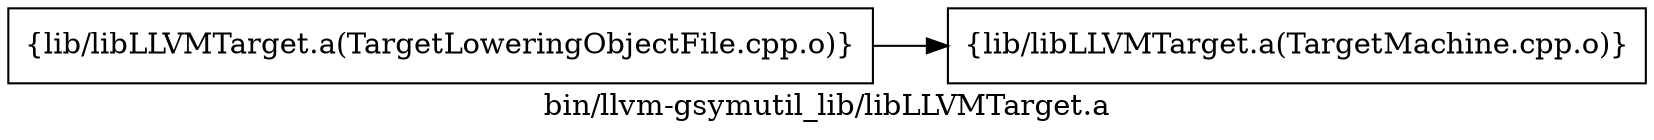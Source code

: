 digraph "bin/llvm-gsymutil_lib/libLLVMTarget.a" {
	label="bin/llvm-gsymutil_lib/libLLVMTarget.a";
	rankdir=LR;

	Node0x55e27ee5bd78 [shape=record,shape=box,group=0,label="{lib/libLLVMTarget.a(TargetMachine.cpp.o)}"];
	Node0x55e27ee5b0f8 [shape=record,shape=box,group=0,label="{lib/libLLVMTarget.a(TargetLoweringObjectFile.cpp.o)}"];
	Node0x55e27ee5b0f8 -> Node0x55e27ee5bd78;
}
